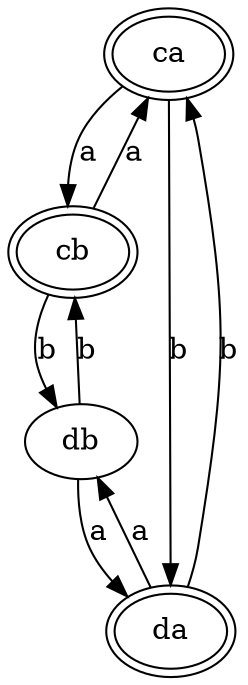 digraph OUT {
ca -> cb [label=a];
ca -> da [label=b];
ca [peripheries=2];
cb -> ca [label=a];
cb -> db [label=b];
cb [peripheries=2];
da -> ca [label=b];
da -> db [label=a];
da [peripheries=2];
db -> cb [label=b];
db -> da [label=a];
}
